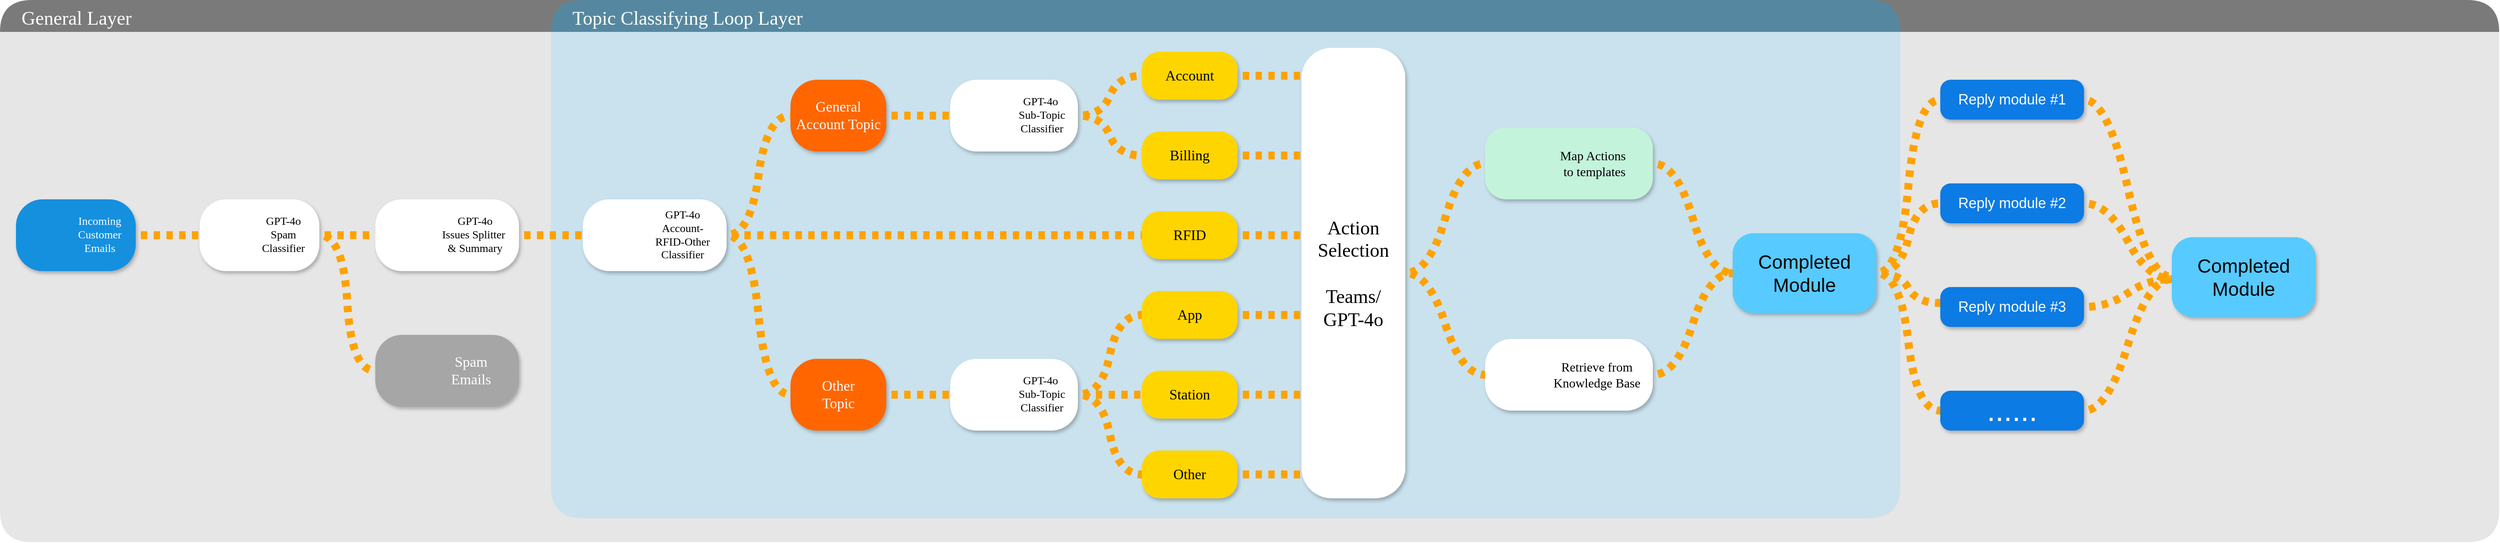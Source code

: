 <mxfile version="24.5.5" type="github">
  <diagram name="Page-1" id="c7558073-3199-34d8-9f00-42111426c3f3">
    <mxGraphModel dx="2335" dy="785" grid="1" gridSize="10" guides="1" tooltips="1" connect="1" arrows="1" fold="1" page="1" pageScale="1" pageWidth="826" pageHeight="1169" background="none" math="0" shadow="0">
      <root>
        <mxCell id="0" />
        <mxCell id="1" parent="0" />
        <mxCell id="Z-1HHLMNf0BsMq-CNGto-155" value="General Layer" style="swimlane;startSize=40;hachureGap=4;fontFamily=Tahoma;fontSize=24;fontColor=#FFFFFF;labelBackgroundColor=none;rounded=1;arcSize=50;align=left;spacingLeft=25;fontStyle=0;fillColor=#7a7a7a;strokeColor=none;swimlaneFillColor=#e6e6e6;gradientColor=none;" vertex="1" parent="1">
          <mxGeometry x="-800" y="20" width="3130" height="680" as="geometry" />
        </mxCell>
        <mxCell id="Z-1HHLMNf0BsMq-CNGto-159" value="Topic Classifying Loop Layer" style="swimlane;startSize=40;hachureGap=4;fontFamily=Tahoma;fontSize=24;fontColor=#FFFFFF;labelBackgroundColor=none;rounded=1;align=left;verticalAlign=middle;spacingLeft=25;arcSize=50;swimlaneFillColor=#89D6FB;fontStyle=0;fillColor=#02A9F7;strokeColor=none;swimlaneLine=0;opacity=30;" vertex="1" parent="Z-1HHLMNf0BsMq-CNGto-155">
          <mxGeometry x="690" width="1690" height="650" as="geometry" />
        </mxCell>
        <mxCell id="Z-1HHLMNf0BsMq-CNGto-245" value="" style="group" vertex="1" connectable="0" parent="Z-1HHLMNf0BsMq-CNGto-159">
          <mxGeometry x="940" y="60" width="130" height="565" as="geometry" />
        </mxCell>
        <mxCell id="Z-1HHLMNf0BsMq-CNGto-246" value="&lt;div&gt;&lt;span style=&quot;font-family: Tahoma; background-color: initial;&quot;&gt;&lt;font style=&quot;font-size: 24px;&quot;&gt;Action&lt;/font&gt;&lt;/span&gt;&lt;/div&gt;&lt;div&gt;&lt;span style=&quot;font-family: Tahoma; background-color: initial;&quot;&gt;&lt;font style=&quot;font-size: 24px;&quot;&gt;Selection&lt;/font&gt;&lt;/span&gt;&lt;/div&gt;&lt;div&gt;&lt;span style=&quot;background-color: initial; font-family: Tahoma;&quot;&gt;&lt;font style=&quot;font-size: 24px;&quot;&gt;&amp;nbsp;&lt;/font&gt;&lt;/span&gt;&lt;/div&gt;&lt;div&gt;&lt;span style=&quot;background-color: initial; font-family: Tahoma;&quot;&gt;&lt;font style=&quot;font-size: 24px;&quot;&gt;Teams/&lt;/font&gt;&lt;/span&gt;&lt;/div&gt;&lt;div&gt;&lt;span style=&quot;background-color: initial; font-family: Tahoma;&quot;&gt;&lt;font style=&quot;font-size: 24px;&quot;&gt;GPT-4o&lt;/font&gt;&lt;/span&gt;&lt;/div&gt;" style="rounded=1;whiteSpace=wrap;html=1;glass=0;shadow=1;spacingLeft=0;arcSize=29;spacingRight=0;fillColor=#ffffff;strokeColor=none;spacing=2;gradientColor=none;" vertex="1" parent="Z-1HHLMNf0BsMq-CNGto-245">
          <mxGeometry width="130" height="565" as="geometry" />
        </mxCell>
        <mxCell id="Z-1HHLMNf0BsMq-CNGto-247" value="" style="shape=image;imageAspect=0;aspect=fixed;verticalLabelPosition=bottom;verticalAlign=top;sketch=1;hachureGap=4;jiggle=2;curveFitting=1;fontFamily=Architects Daughter;fontSource=https%3A%2F%2Ffonts.googleapis.com%2Fcss%3Ffamily%3DArchitects%2BDaughter;fontSize=11;fontColor=default;labelBackgroundColor=default;image=https://upload.wikimedia.org/wikipedia/commons/thumb/c/c9/Microsoft_Office_Teams_%282018%E2%80%93present%29.svg/2203px-Microsoft_Office_Teams_%282018%E2%80%93present%29.svg.png;" vertex="1" parent="Z-1HHLMNf0BsMq-CNGto-245">
          <mxGeometry x="36.62" y="27.16" width="56.77" height="52.84" as="geometry" />
        </mxCell>
        <mxCell id="Z-1HHLMNf0BsMq-CNGto-253" value="" style="shape=image;imageAspect=0;aspect=fixed;verticalLabelPosition=bottom;verticalAlign=top;sketch=1;hachureGap=4;jiggle=2;curveFitting=1;fontFamily=Architects Daughter;fontSource=https%3A%2F%2Ffonts.googleapis.com%2Fcss%3Ffamily%3DArchitects%2BDaughter;image=https://upload.wikimedia.org/wikipedia/commons/1/13/ChatGPT-Logo.png;clipPath=inset(3.25% 23.67% 3.25% 23.67%);" vertex="1" parent="Z-1HHLMNf0BsMq-CNGto-245">
          <mxGeometry x="33.24" y="473" width="63.53" height="63.53" as="geometry" />
        </mxCell>
        <mxCell id="Z-1HHLMNf0BsMq-CNGto-215" value="" style="edgeStyle=entityRelationEdgeStyle;shape=connector;curved=1;rounded=0;hachureGap=4;fillStyle=auto;orthogonalLoop=1;jettySize=auto;html=1;strokeColor=#ffa200;strokeWidth=10;align=center;verticalAlign=middle;fontFamily=Architects Daughter;fontSource=https%3A%2F%2Ffonts.googleapis.com%2Fcss%3Ffamily%3DArchitects%2BDaughter;fontSize=11;fontColor=default;labelBackgroundColor=default;endArrow=none;endFill=0;flowAnimation=1;fillColor=#ffff88;" edge="1" parent="Z-1HHLMNf0BsMq-CNGto-159" source="Z-1HHLMNf0BsMq-CNGto-174">
          <mxGeometry relative="1" as="geometry">
            <mxPoint x="940" y="295" as="targetPoint" />
          </mxGeometry>
        </mxCell>
        <mxCell id="Z-1HHLMNf0BsMq-CNGto-174" value="&lt;font style=&quot;font-size: 18px;&quot; face=&quot;Tahoma&quot;&gt;RFID&lt;/font&gt;" style="rounded=1;whiteSpace=wrap;html=1;glass=0;shadow=1;spacingLeft=6;arcSize=37;spacingRight=6;fillColor=#FFD500;strokeColor=none;spacing=2;" vertex="1" parent="Z-1HHLMNf0BsMq-CNGto-159">
          <mxGeometry x="740" y="265" width="120" height="60" as="geometry" />
        </mxCell>
        <mxCell id="Z-1HHLMNf0BsMq-CNGto-203" style="edgeStyle=entityRelationEdgeStyle;shape=connector;curved=1;rounded=0;hachureGap=4;fillStyle=auto;orthogonalLoop=1;jettySize=auto;html=1;exitX=1;exitY=0.5;exitDx=0;exitDy=0;strokeColor=#ffa200;strokeWidth=10;align=center;verticalAlign=middle;fontFamily=Architects Daughter;fontSource=https%3A%2F%2Ffonts.googleapis.com%2Fcss%3Ffamily%3DArchitects%2BDaughter;fontSize=11;fontColor=default;labelBackgroundColor=default;endArrow=none;endFill=0;flowAnimation=1;fillColor=#ffff88;entryX=0;entryY=0.5;entryDx=0;entryDy=0;" edge="1" parent="Z-1HHLMNf0BsMq-CNGto-159" source="Z-1HHLMNf0BsMq-CNGto-175" target="Z-1HHLMNf0BsMq-CNGto-201">
          <mxGeometry relative="1" as="geometry">
            <mxPoint x="480" y="465" as="targetPoint" />
          </mxGeometry>
        </mxCell>
        <mxCell id="Z-1HHLMNf0BsMq-CNGto-175" value="&lt;font face=&quot;Tahoma&quot; style=&quot;font-size: 18px;&quot;&gt;Other&lt;/font&gt;&lt;div&gt;&lt;font face=&quot;Tahoma&quot; style=&quot;font-size: 18px;&quot;&gt;Topic&lt;/font&gt;&lt;/div&gt;" style="rounded=1;whiteSpace=wrap;html=1;glass=0;shadow=1;spacingLeft=6;arcSize=37;spacingRight=6;fillColor=#FF6600;strokeColor=none;spacing=2;fontColor=#ffffff;" vertex="1" parent="Z-1HHLMNf0BsMq-CNGto-159">
          <mxGeometry x="300" y="450" width="120" height="90" as="geometry" />
        </mxCell>
        <mxCell id="Z-1HHLMNf0BsMq-CNGto-173" style="edgeStyle=entityRelationEdgeStyle;shape=connector;curved=1;rounded=0;hachureGap=4;fillStyle=auto;orthogonalLoop=1;jettySize=auto;html=1;exitX=1;exitY=0.5;exitDx=0;exitDy=0;entryX=0;entryY=0.5;entryDx=0;entryDy=0;strokeColor=#ffa200;strokeWidth=10;align=center;verticalAlign=middle;fontFamily=Architects Daughter;fontSource=https%3A%2F%2Ffonts.googleapis.com%2Fcss%3Ffamily%3DArchitects%2BDaughter;fontSize=11;fontColor=default;labelBackgroundColor=default;endArrow=none;endFill=0;flowAnimation=1;fillColor=#ffff88;" edge="1" parent="Z-1HHLMNf0BsMq-CNGto-159" source="Z-1HHLMNf0BsMq-CNGto-161" target="Z-1HHLMNf0BsMq-CNGto-174">
          <mxGeometry relative="1" as="geometry">
            <mxPoint x="300" y="295" as="targetPoint" />
          </mxGeometry>
        </mxCell>
        <mxCell id="Z-1HHLMNf0BsMq-CNGto-176" style="edgeStyle=entityRelationEdgeStyle;shape=connector;curved=1;rounded=0;hachureGap=4;fillStyle=auto;orthogonalLoop=1;jettySize=auto;html=1;exitX=1;exitY=0.5;exitDx=0;exitDy=0;entryX=0;entryY=0.5;entryDx=0;entryDy=0;strokeColor=#ffa200;strokeWidth=10;align=center;verticalAlign=middle;fontFamily=Architects Daughter;fontSource=https%3A%2F%2Ffonts.googleapis.com%2Fcss%3Ffamily%3DArchitects%2BDaughter;fontSize=11;fontColor=default;labelBackgroundColor=default;endArrow=none;endFill=0;flowAnimation=1;fillColor=#ffff88;" edge="1" parent="Z-1HHLMNf0BsMq-CNGto-159" source="Z-1HHLMNf0BsMq-CNGto-161" target="Z-1HHLMNf0BsMq-CNGto-175">
          <mxGeometry relative="1" as="geometry" />
        </mxCell>
        <mxCell id="Z-1HHLMNf0BsMq-CNGto-180" value="" style="group" vertex="1" connectable="0" parent="Z-1HHLMNf0BsMq-CNGto-159">
          <mxGeometry x="40" y="250" width="180" height="90" as="geometry" />
        </mxCell>
        <mxCell id="Z-1HHLMNf0BsMq-CNGto-161" value="&lt;font face=&quot;Tahoma&quot;&gt;&lt;span style=&quot;font-size: 14px;&quot;&gt;GPT-4o Account-RFID-Other Classifier&lt;/span&gt;&lt;/font&gt;" style="rounded=1;whiteSpace=wrap;html=1;glass=0;shadow=1;spacingLeft=80;arcSize=37;spacingRight=10;fillColor=default;strokeColor=none;" vertex="1" parent="Z-1HHLMNf0BsMq-CNGto-180">
          <mxGeometry width="180" height="90" as="geometry" />
        </mxCell>
        <mxCell id="Z-1HHLMNf0BsMq-CNGto-163" value="" style="shape=image;imageAspect=0;aspect=fixed;verticalLabelPosition=bottom;verticalAlign=top;sketch=1;hachureGap=4;jiggle=2;curveFitting=1;fontFamily=Architects Daughter;fontSource=https%3A%2F%2Ffonts.googleapis.com%2Fcss%3Ffamily%3DArchitects%2BDaughter;image=https://upload.wikimedia.org/wikipedia/commons/1/13/ChatGPT-Logo.png;clipPath=inset(3.25% 23.67% 3.25% 23.67%);" vertex="1" parent="Z-1HHLMNf0BsMq-CNGto-180">
          <mxGeometry x="22" y="21.08" width="47.85" height="47.85" as="geometry" />
        </mxCell>
        <mxCell id="Z-1HHLMNf0BsMq-CNGto-213" value="" style="edgeStyle=entityRelationEdgeStyle;shape=connector;curved=1;rounded=0;hachureGap=4;fillStyle=auto;orthogonalLoop=1;jettySize=auto;html=1;strokeColor=#ffa200;strokeWidth=10;align=center;verticalAlign=middle;fontFamily=Architects Daughter;fontSource=https%3A%2F%2Ffonts.googleapis.com%2Fcss%3Ffamily%3DArchitects%2BDaughter;fontSize=11;fontColor=default;labelBackgroundColor=default;endArrow=none;endFill=0;flowAnimation=1;fillColor=#ffff88;" edge="1" parent="Z-1HHLMNf0BsMq-CNGto-159" source="Z-1HHLMNf0BsMq-CNGto-181">
          <mxGeometry relative="1" as="geometry">
            <mxPoint x="940" y="195" as="targetPoint" />
          </mxGeometry>
        </mxCell>
        <mxCell id="Z-1HHLMNf0BsMq-CNGto-181" value="&lt;font style=&quot;font-size: 18px;&quot; face=&quot;Tahoma&quot;&gt;Billing&lt;/font&gt;" style="rounded=1;whiteSpace=wrap;html=1;glass=0;shadow=1;spacingLeft=6;arcSize=37;spacingRight=6;fillColor=#FFD500;strokeColor=none;spacing=2;" vertex="1" parent="Z-1HHLMNf0BsMq-CNGto-159">
          <mxGeometry x="740" y="165" width="120" height="60" as="geometry" />
        </mxCell>
        <mxCell id="Z-1HHLMNf0BsMq-CNGto-211" value="" style="edgeStyle=entityRelationEdgeStyle;shape=connector;curved=1;rounded=0;hachureGap=4;fillStyle=auto;orthogonalLoop=1;jettySize=auto;html=1;strokeColor=#ffa200;strokeWidth=10;align=center;verticalAlign=middle;fontFamily=Architects Daughter;fontSource=https%3A%2F%2Ffonts.googleapis.com%2Fcss%3Ffamily%3DArchitects%2BDaughter;fontSize=11;fontColor=default;labelBackgroundColor=default;endArrow=none;endFill=0;flowAnimation=1;fillColor=#ffff88;" edge="1" parent="Z-1HHLMNf0BsMq-CNGto-159" source="Z-1HHLMNf0BsMq-CNGto-183">
          <mxGeometry relative="1" as="geometry">
            <mxPoint x="940" y="95" as="targetPoint" />
          </mxGeometry>
        </mxCell>
        <mxCell id="Z-1HHLMNf0BsMq-CNGto-183" value="&lt;font style=&quot;font-size: 18px;&quot; face=&quot;Tahoma&quot;&gt;Account&lt;/font&gt;" style="rounded=1;whiteSpace=wrap;html=1;glass=0;shadow=1;spacingLeft=6;arcSize=37;spacingRight=6;fillColor=#FFD500;strokeColor=none;spacing=2;" vertex="1" parent="Z-1HHLMNf0BsMq-CNGto-159">
          <mxGeometry x="740" y="65" width="120" height="60" as="geometry" />
        </mxCell>
        <mxCell id="Z-1HHLMNf0BsMq-CNGto-194" value="" style="edgeStyle=entityRelationEdgeStyle;shape=connector;curved=1;rounded=0;hachureGap=4;fillStyle=auto;orthogonalLoop=1;jettySize=auto;html=1;strokeColor=#ffa200;strokeWidth=10;align=center;verticalAlign=middle;fontFamily=Architects Daughter;fontSource=https%3A%2F%2Ffonts.googleapis.com%2Fcss%3Ffamily%3DArchitects%2BDaughter;fontSize=11;fontColor=default;labelBackgroundColor=default;endArrow=none;endFill=0;flowAnimation=1;fillColor=#ffff88;" edge="1" parent="Z-1HHLMNf0BsMq-CNGto-159" source="Z-1HHLMNf0BsMq-CNGto-170" target="Z-1HHLMNf0BsMq-CNGto-186">
          <mxGeometry relative="1" as="geometry" />
        </mxCell>
        <mxCell id="Z-1HHLMNf0BsMq-CNGto-170" value="&lt;font face=&quot;Tahoma&quot; style=&quot;font-size: 18px;&quot;&gt;General Account Topic&lt;/font&gt;" style="rounded=1;whiteSpace=wrap;html=1;glass=0;shadow=1;spacingLeft=6;arcSize=37;spacingRight=6;fillColor=#FF6600;strokeColor=none;spacing=2;fontColor=#ffffff;" vertex="1" parent="Z-1HHLMNf0BsMq-CNGto-159">
          <mxGeometry x="300" y="100" width="120" height="90" as="geometry" />
        </mxCell>
        <mxCell id="Z-1HHLMNf0BsMq-CNGto-171" value="" style="edgeStyle=entityRelationEdgeStyle;shape=connector;curved=1;rounded=0;hachureGap=4;fillStyle=auto;orthogonalLoop=1;jettySize=auto;html=1;strokeColor=#ffa200;strokeWidth=10;align=center;verticalAlign=middle;fontFamily=Architects Daughter;fontSource=https%3A%2F%2Ffonts.googleapis.com%2Fcss%3Ffamily%3DArchitects%2BDaughter;fontSize=11;fontColor=default;labelBackgroundColor=default;endArrow=none;endFill=0;flowAnimation=1;fillColor=#ffff88;" edge="1" parent="Z-1HHLMNf0BsMq-CNGto-159" source="Z-1HHLMNf0BsMq-CNGto-161" target="Z-1HHLMNf0BsMq-CNGto-170">
          <mxGeometry relative="1" as="geometry" />
        </mxCell>
        <mxCell id="Z-1HHLMNf0BsMq-CNGto-191" value="" style="group" vertex="1" connectable="0" parent="Z-1HHLMNf0BsMq-CNGto-159">
          <mxGeometry x="500" y="100" width="160" height="90" as="geometry" />
        </mxCell>
        <mxCell id="Z-1HHLMNf0BsMq-CNGto-186" value="&lt;font face=&quot;Tahoma&quot;&gt;&lt;span style=&quot;font-size: 14px;&quot;&gt;GPT-4o&amp;nbsp;&lt;/span&gt;&lt;/font&gt;&lt;div&gt;&lt;font face=&quot;Tahoma&quot;&gt;&lt;span style=&quot;font-size: 14px;&quot;&gt;Sub-Topic&lt;/span&gt;&lt;/font&gt;&lt;/div&gt;&lt;div&gt;&lt;font face=&quot;Tahoma&quot;&gt;&lt;span style=&quot;font-size: 14px;&quot;&gt;Classifier&lt;/span&gt;&lt;/font&gt;&lt;/div&gt;" style="rounded=1;whiteSpace=wrap;html=1;glass=0;shadow=1;spacingLeft=80;arcSize=37;spacingRight=10;fillColor=default;strokeColor=none;" vertex="1" parent="Z-1HHLMNf0BsMq-CNGto-191">
          <mxGeometry width="160" height="90" as="geometry" />
        </mxCell>
        <mxCell id="Z-1HHLMNf0BsMq-CNGto-190" value="" style="shape=image;imageAspect=0;aspect=fixed;verticalLabelPosition=bottom;verticalAlign=top;sketch=1;hachureGap=4;jiggle=2;curveFitting=1;fontFamily=Architects Daughter;fontSource=https%3A%2F%2Ffonts.googleapis.com%2Fcss%3Ffamily%3DArchitects%2BDaughter;image=https://upload.wikimedia.org/wikipedia/commons/1/13/ChatGPT-Logo.png;clipPath=inset(3.25% 23.67% 3.25% 23.67%);" vertex="1" parent="Z-1HHLMNf0BsMq-CNGto-191">
          <mxGeometry x="20" y="21.08" width="47.85" height="47.85" as="geometry" />
        </mxCell>
        <mxCell id="Z-1HHLMNf0BsMq-CNGto-198" style="edgeStyle=entityRelationEdgeStyle;shape=connector;curved=1;rounded=0;hachureGap=4;fillStyle=auto;orthogonalLoop=1;jettySize=auto;html=1;exitX=1;exitY=0.5;exitDx=0;exitDy=0;entryX=0;entryY=0.5;entryDx=0;entryDy=0;strokeColor=#ffa200;strokeWidth=10;align=center;verticalAlign=middle;fontFamily=Architects Daughter;fontSource=https%3A%2F%2Ffonts.googleapis.com%2Fcss%3Ffamily%3DArchitects%2BDaughter;fontSize=11;fontColor=default;labelBackgroundColor=default;endArrow=none;endFill=0;flowAnimation=1;fillColor=#ffff88;" edge="1" parent="Z-1HHLMNf0BsMq-CNGto-159" source="Z-1HHLMNf0BsMq-CNGto-186" target="Z-1HHLMNf0BsMq-CNGto-183">
          <mxGeometry relative="1" as="geometry" />
        </mxCell>
        <mxCell id="Z-1HHLMNf0BsMq-CNGto-199" style="edgeStyle=entityRelationEdgeStyle;shape=connector;curved=1;rounded=0;hachureGap=4;fillStyle=auto;orthogonalLoop=1;jettySize=auto;html=1;exitX=1;exitY=0.5;exitDx=0;exitDy=0;entryX=0;entryY=0.5;entryDx=0;entryDy=0;strokeColor=#ffa200;strokeWidth=10;align=center;verticalAlign=middle;fontFamily=Architects Daughter;fontSource=https%3A%2F%2Ffonts.googleapis.com%2Fcss%3Ffamily%3DArchitects%2BDaughter;fontSize=11;fontColor=default;labelBackgroundColor=default;endArrow=none;endFill=0;flowAnimation=1;fillColor=#ffff88;" edge="1" parent="Z-1HHLMNf0BsMq-CNGto-159" source="Z-1HHLMNf0BsMq-CNGto-186" target="Z-1HHLMNf0BsMq-CNGto-181">
          <mxGeometry relative="1" as="geometry" />
        </mxCell>
        <mxCell id="Z-1HHLMNf0BsMq-CNGto-200" value="" style="group" vertex="1" connectable="0" parent="Z-1HHLMNf0BsMq-CNGto-159">
          <mxGeometry x="500" y="450" width="160" height="90" as="geometry" />
        </mxCell>
        <mxCell id="Z-1HHLMNf0BsMq-CNGto-201" value="&lt;font face=&quot;Tahoma&quot;&gt;&lt;span style=&quot;font-size: 14px;&quot;&gt;GPT-4o&amp;nbsp;&lt;/span&gt;&lt;/font&gt;&lt;div&gt;&lt;font face=&quot;Tahoma&quot;&gt;&lt;span style=&quot;font-size: 14px;&quot;&gt;Sub-Topic&lt;/span&gt;&lt;/font&gt;&lt;/div&gt;&lt;div&gt;&lt;font face=&quot;Tahoma&quot;&gt;&lt;span style=&quot;font-size: 14px;&quot;&gt;Classifier&lt;/span&gt;&lt;/font&gt;&lt;/div&gt;" style="rounded=1;whiteSpace=wrap;html=1;glass=0;shadow=1;spacingLeft=80;arcSize=37;spacingRight=10;fillColor=default;strokeColor=none;" vertex="1" parent="Z-1HHLMNf0BsMq-CNGto-200">
          <mxGeometry width="160" height="90" as="geometry" />
        </mxCell>
        <mxCell id="Z-1HHLMNf0BsMq-CNGto-202" value="" style="shape=image;imageAspect=0;aspect=fixed;verticalLabelPosition=bottom;verticalAlign=top;sketch=1;hachureGap=4;jiggle=2;curveFitting=1;fontFamily=Architects Daughter;fontSource=https%3A%2F%2Ffonts.googleapis.com%2Fcss%3Ffamily%3DArchitects%2BDaughter;image=https://upload.wikimedia.org/wikipedia/commons/1/13/ChatGPT-Logo.png;clipPath=inset(3.25% 23.67% 3.25% 23.67%);" vertex="1" parent="Z-1HHLMNf0BsMq-CNGto-200">
          <mxGeometry x="20" y="21.08" width="47.85" height="47.85" as="geometry" />
        </mxCell>
        <mxCell id="Z-1HHLMNf0BsMq-CNGto-219" value="" style="edgeStyle=entityRelationEdgeStyle;shape=connector;curved=1;rounded=0;hachureGap=4;fillStyle=auto;orthogonalLoop=1;jettySize=auto;html=1;strokeColor=#ffa200;strokeWidth=10;align=center;verticalAlign=middle;fontFamily=Architects Daughter;fontSource=https%3A%2F%2Ffonts.googleapis.com%2Fcss%3Ffamily%3DArchitects%2BDaughter;fontSize=11;fontColor=default;labelBackgroundColor=default;endArrow=none;endFill=0;flowAnimation=1;fillColor=#ffff88;" edge="1" parent="Z-1HHLMNf0BsMq-CNGto-159" source="Z-1HHLMNf0BsMq-CNGto-204">
          <mxGeometry relative="1" as="geometry">
            <mxPoint x="940" y="495" as="targetPoint" />
          </mxGeometry>
        </mxCell>
        <mxCell id="Z-1HHLMNf0BsMq-CNGto-204" value="&lt;font style=&quot;font-size: 18px;&quot; face=&quot;Tahoma&quot;&gt;Station&lt;/font&gt;" style="rounded=1;whiteSpace=wrap;html=1;glass=0;shadow=1;spacingLeft=6;arcSize=37;spacingRight=6;fillColor=#FFD500;strokeColor=none;spacing=2;" vertex="1" parent="Z-1HHLMNf0BsMq-CNGto-159">
          <mxGeometry x="740" y="465" width="120" height="60" as="geometry" />
        </mxCell>
        <mxCell id="Z-1HHLMNf0BsMq-CNGto-217" value="" style="edgeStyle=entityRelationEdgeStyle;shape=connector;curved=1;rounded=0;hachureGap=4;fillStyle=auto;orthogonalLoop=1;jettySize=auto;html=1;strokeColor=#ffa200;strokeWidth=10;align=center;verticalAlign=middle;fontFamily=Architects Daughter;fontSource=https%3A%2F%2Ffonts.googleapis.com%2Fcss%3Ffamily%3DArchitects%2BDaughter;fontSize=11;fontColor=default;labelBackgroundColor=default;endArrow=none;endFill=0;flowAnimation=1;fillColor=#ffff88;" edge="1" parent="Z-1HHLMNf0BsMq-CNGto-159" source="Z-1HHLMNf0BsMq-CNGto-205">
          <mxGeometry relative="1" as="geometry">
            <mxPoint x="940" y="395" as="targetPoint" />
          </mxGeometry>
        </mxCell>
        <mxCell id="Z-1HHLMNf0BsMq-CNGto-205" value="&lt;font style=&quot;font-size: 18px;&quot; face=&quot;Tahoma&quot;&gt;App&lt;/font&gt;" style="rounded=1;whiteSpace=wrap;html=1;glass=0;shadow=1;spacingLeft=6;arcSize=37;spacingRight=6;fillColor=#FFD500;strokeColor=none;spacing=2;" vertex="1" parent="Z-1HHLMNf0BsMq-CNGto-159">
          <mxGeometry x="740" y="365" width="120" height="60" as="geometry" />
        </mxCell>
        <mxCell id="Z-1HHLMNf0BsMq-CNGto-206" style="edgeStyle=entityRelationEdgeStyle;shape=connector;curved=1;rounded=0;hachureGap=4;fillStyle=auto;orthogonalLoop=1;jettySize=auto;html=1;exitX=1;exitY=0.5;exitDx=0;exitDy=0;entryX=0;entryY=0.5;entryDx=0;entryDy=0;strokeColor=#ffa200;strokeWidth=10;align=center;verticalAlign=middle;fontFamily=Architects Daughter;fontSource=https%3A%2F%2Ffonts.googleapis.com%2Fcss%3Ffamily%3DArchitects%2BDaughter;fontSize=11;fontColor=default;labelBackgroundColor=default;endArrow=none;endFill=0;flowAnimation=1;fillColor=#ffff88;" edge="1" parent="Z-1HHLMNf0BsMq-CNGto-159" source="Z-1HHLMNf0BsMq-CNGto-201" target="Z-1HHLMNf0BsMq-CNGto-205">
          <mxGeometry relative="1" as="geometry" />
        </mxCell>
        <mxCell id="Z-1HHLMNf0BsMq-CNGto-207" style="edgeStyle=entityRelationEdgeStyle;shape=connector;curved=1;rounded=0;hachureGap=4;fillStyle=auto;orthogonalLoop=1;jettySize=auto;html=1;exitX=1;exitY=0.5;exitDx=0;exitDy=0;entryX=0;entryY=0.5;entryDx=0;entryDy=0;strokeColor=#ffa200;strokeWidth=10;align=center;verticalAlign=middle;fontFamily=Architects Daughter;fontSource=https%3A%2F%2Ffonts.googleapis.com%2Fcss%3Ffamily%3DArchitects%2BDaughter;fontSize=11;fontColor=default;labelBackgroundColor=default;endArrow=none;endFill=0;flowAnimation=1;fillColor=#ffff88;" edge="1" parent="Z-1HHLMNf0BsMq-CNGto-159" source="Z-1HHLMNf0BsMq-CNGto-201" target="Z-1HHLMNf0BsMq-CNGto-204">
          <mxGeometry relative="1" as="geometry" />
        </mxCell>
        <mxCell id="Z-1HHLMNf0BsMq-CNGto-221" value="" style="edgeStyle=entityRelationEdgeStyle;shape=connector;curved=1;rounded=0;hachureGap=4;fillStyle=auto;orthogonalLoop=1;jettySize=auto;html=1;strokeColor=#ffa200;strokeWidth=10;align=center;verticalAlign=middle;fontFamily=Architects Daughter;fontSource=https%3A%2F%2Ffonts.googleapis.com%2Fcss%3Ffamily%3DArchitects%2BDaughter;fontSize=11;fontColor=default;labelBackgroundColor=default;endArrow=none;endFill=0;flowAnimation=1;fillColor=#ffff88;" edge="1" parent="Z-1HHLMNf0BsMq-CNGto-159" source="Z-1HHLMNf0BsMq-CNGto-208">
          <mxGeometry relative="1" as="geometry">
            <mxPoint x="940" y="595" as="targetPoint" />
          </mxGeometry>
        </mxCell>
        <mxCell id="Z-1HHLMNf0BsMq-CNGto-208" value="&lt;font style=&quot;font-size: 18px;&quot; face=&quot;Tahoma&quot;&gt;Other&lt;/font&gt;" style="rounded=1;whiteSpace=wrap;html=1;glass=0;shadow=1;spacingLeft=6;arcSize=37;spacingRight=6;fillColor=#FFD500;strokeColor=none;spacing=2;" vertex="1" parent="Z-1HHLMNf0BsMq-CNGto-159">
          <mxGeometry x="740" y="565" width="120" height="60" as="geometry" />
        </mxCell>
        <mxCell id="Z-1HHLMNf0BsMq-CNGto-209" style="edgeStyle=entityRelationEdgeStyle;shape=connector;curved=1;rounded=0;hachureGap=4;fillStyle=auto;orthogonalLoop=1;jettySize=auto;html=1;exitX=1;exitY=0.5;exitDx=0;exitDy=0;entryX=0;entryY=0.5;entryDx=0;entryDy=0;strokeColor=#ffa200;strokeWidth=10;align=center;verticalAlign=middle;fontFamily=Architects Daughter;fontSource=https%3A%2F%2Ffonts.googleapis.com%2Fcss%3Ffamily%3DArchitects%2BDaughter;fontSize=11;fontColor=default;labelBackgroundColor=default;endArrow=none;endFill=0;flowAnimation=1;fillColor=#ffff88;" edge="1" parent="Z-1HHLMNf0BsMq-CNGto-159" source="Z-1HHLMNf0BsMq-CNGto-201" target="Z-1HHLMNf0BsMq-CNGto-208">
          <mxGeometry relative="1" as="geometry" />
        </mxCell>
        <mxCell id="Z-1HHLMNf0BsMq-CNGto-258" value="" style="group;spacingLeft=70;spacingRight=10;" vertex="1" connectable="0" parent="Z-1HHLMNf0BsMq-CNGto-159">
          <mxGeometry x="1170" y="425" width="210" height="90" as="geometry" />
        </mxCell>
        <mxCell id="Z-1HHLMNf0BsMq-CNGto-259" value="&lt;font style=&quot;font-size: 16px;&quot; face=&quot;Tahoma&quot;&gt;Retrieve from Knowledge Base&lt;/font&gt;" style="rounded=1;whiteSpace=wrap;html=1;glass=0;shadow=1;spacingLeft=80;arcSize=37;spacingRight=10;fillColor=default;strokeColor=none;" vertex="1" parent="Z-1HHLMNf0BsMq-CNGto-258">
          <mxGeometry width="210" height="90" as="geometry" />
        </mxCell>
        <mxCell id="Z-1HHLMNf0BsMq-CNGto-260" value="" style="shape=image;imageAspect=0;aspect=fixed;verticalLabelPosition=bottom;verticalAlign=top;sketch=1;hachureGap=4;jiggle=2;curveFitting=1;fontFamily=Architects Daughter;fontSource=https%3A%2F%2Ffonts.googleapis.com%2Fcss%3Ffamily%3DArchitects%2BDaughter;image=https://upload.wikimedia.org/wikipedia/commons/1/13/ChatGPT-Logo.png;clipPath=inset(3.25% 23.67% 3.25% 23.67%);" vertex="1" parent="Z-1HHLMNf0BsMq-CNGto-258">
          <mxGeometry x="20" y="21.08" width="47.85" height="47.85" as="geometry" />
        </mxCell>
        <mxCell id="Z-1HHLMNf0BsMq-CNGto-263" value="" style="group" vertex="1" connectable="0" parent="Z-1HHLMNf0BsMq-CNGto-159">
          <mxGeometry x="1170" y="160" width="210" height="90" as="geometry" />
        </mxCell>
        <mxCell id="Z-1HHLMNf0BsMq-CNGto-255" value="&lt;font style=&quot;font-size: 16px;&quot; face=&quot;Tahoma&quot;&gt;Map Actions&lt;/font&gt;&lt;div style=&quot;font-size: 16px;&quot;&gt;&lt;font style=&quot;font-size: 16px;&quot; face=&quot;Tahoma&quot;&gt;&amp;nbsp; to templates&amp;nbsp;&lt;/font&gt;&lt;/div&gt;" style="rounded=1;whiteSpace=wrap;html=1;glass=0;shadow=1;spacingLeft=70;arcSize=29;spacingRight=10;fillColor=#c3f4db;strokeColor=none;spacing=2;gradientColor=none;" vertex="1" parent="Z-1HHLMNf0BsMq-CNGto-263">
          <mxGeometry width="210" height="90" as="geometry" />
        </mxCell>
        <mxCell id="Z-1HHLMNf0BsMq-CNGto-257" value="" style="shape=image;imageAspect=0;aspect=fixed;verticalLabelPosition=bottom;verticalAlign=top;sketch=1;hachureGap=4;jiggle=2;curveFitting=1;fontFamily=Architects Daughter;fontSource=https%3A%2F%2Ffonts.googleapis.com%2Fcss%3Ffamily%3DArchitects%2BDaughter;fontSize=11;fontColor=default;labelBackgroundColor=default;image=https://cdn-icons-png.flaticon.com/512/4400/4400433.png;" vertex="1" parent="Z-1HHLMNf0BsMq-CNGto-263">
          <mxGeometry x="20" y="22.5" width="45" height="45" as="geometry" />
        </mxCell>
        <mxCell id="Z-1HHLMNf0BsMq-CNGto-264" value="" style="group;fillColor=none;" vertex="1" connectable="0" parent="Z-1HHLMNf0BsMq-CNGto-159">
          <mxGeometry x="1480" y="250" width="180" height="170" as="geometry" />
        </mxCell>
        <mxCell id="Z-1HHLMNf0BsMq-CNGto-286" style="edgeStyle=entityRelationEdgeStyle;shape=connector;curved=1;rounded=0;hachureGap=4;fillStyle=auto;orthogonalLoop=1;jettySize=auto;html=1;exitX=1;exitY=0.5;exitDx=0;exitDy=0;strokeColor=#ffa200;strokeWidth=10;align=center;verticalAlign=middle;fontFamily=Architects Daughter;fontSource=https%3A%2F%2Ffonts.googleapis.com%2Fcss%3Ffamily%3DArchitects%2BDaughter;fontSize=11;fontColor=default;labelBackgroundColor=default;endArrow=none;endFill=0;flowAnimation=1;fillColor=#ffff88;" edge="1" parent="Z-1HHLMNf0BsMq-CNGto-264" source="Z-1HHLMNf0BsMq-CNGto-265">
          <mxGeometry relative="1" as="geometry">
            <mxPoint x="260" y="130" as="targetPoint" />
          </mxGeometry>
        </mxCell>
        <mxCell id="Z-1HHLMNf0BsMq-CNGto-265" value="&lt;font style=&quot;font-size: 24px;&quot;&gt;Completed Module&lt;/font&gt;" style="rounded=1;whiteSpace=wrap;html=1;glass=0;shadow=1;spacingLeft=0;arcSize=26;spacingRight=0;fillColor=#57caff;strokeColor=none;spacing=2;" vertex="1" parent="Z-1HHLMNf0BsMq-CNGto-264">
          <mxGeometry y="42.5" width="180" height="100" as="geometry" />
        </mxCell>
        <mxCell id="Z-1HHLMNf0BsMq-CNGto-273" style="edgeStyle=entityRelationEdgeStyle;shape=connector;curved=1;rounded=0;hachureGap=4;fillStyle=auto;orthogonalLoop=1;jettySize=auto;html=1;exitX=1;exitY=0.5;exitDx=0;exitDy=0;entryX=0;entryY=0.5;entryDx=0;entryDy=0;strokeColor=#ffa200;strokeWidth=10;align=center;verticalAlign=middle;fontFamily=Architects Daughter;fontSource=https%3A%2F%2Ffonts.googleapis.com%2Fcss%3Ffamily%3DArchitects%2BDaughter;fontSize=11;fontColor=default;labelBackgroundColor=default;endArrow=none;endFill=0;flowAnimation=1;fillColor=#ffff88;" edge="1" parent="Z-1HHLMNf0BsMq-CNGto-159" source="Z-1HHLMNf0BsMq-CNGto-246" target="Z-1HHLMNf0BsMq-CNGto-255">
          <mxGeometry relative="1" as="geometry" />
        </mxCell>
        <mxCell id="Z-1HHLMNf0BsMq-CNGto-274" style="edgeStyle=entityRelationEdgeStyle;shape=connector;curved=1;rounded=0;hachureGap=4;fillStyle=auto;orthogonalLoop=1;jettySize=auto;html=1;exitX=1;exitY=0.5;exitDx=0;exitDy=0;entryX=0;entryY=0.5;entryDx=0;entryDy=0;strokeColor=#ffa200;strokeWidth=10;align=center;verticalAlign=middle;fontFamily=Architects Daughter;fontSource=https%3A%2F%2Ffonts.googleapis.com%2Fcss%3Ffamily%3DArchitects%2BDaughter;fontSize=11;fontColor=default;labelBackgroundColor=default;endArrow=none;endFill=0;flowAnimation=1;fillColor=#ffff88;" edge="1" parent="Z-1HHLMNf0BsMq-CNGto-159" source="Z-1HHLMNf0BsMq-CNGto-246" target="Z-1HHLMNf0BsMq-CNGto-259">
          <mxGeometry relative="1" as="geometry" />
        </mxCell>
        <mxCell id="Z-1HHLMNf0BsMq-CNGto-275" style="edgeStyle=entityRelationEdgeStyle;shape=connector;curved=1;rounded=0;hachureGap=4;fillStyle=auto;orthogonalLoop=1;jettySize=auto;html=1;exitX=1;exitY=0.5;exitDx=0;exitDy=0;entryX=0;entryY=0.5;entryDx=0;entryDy=0;strokeColor=#ffa200;strokeWidth=10;align=center;verticalAlign=middle;fontFamily=Architects Daughter;fontSource=https%3A%2F%2Ffonts.googleapis.com%2Fcss%3Ffamily%3DArchitects%2BDaughter;fontSize=11;fontColor=default;labelBackgroundColor=default;endArrow=none;endFill=0;flowAnimation=1;fillColor=#ffff88;" edge="1" parent="Z-1HHLMNf0BsMq-CNGto-159" source="Z-1HHLMNf0BsMq-CNGto-255" target="Z-1HHLMNf0BsMq-CNGto-265">
          <mxGeometry relative="1" as="geometry" />
        </mxCell>
        <mxCell id="Z-1HHLMNf0BsMq-CNGto-276" style="edgeStyle=entityRelationEdgeStyle;shape=connector;curved=1;rounded=0;hachureGap=4;fillStyle=auto;orthogonalLoop=1;jettySize=auto;html=1;exitX=1;exitY=0.5;exitDx=0;exitDy=0;entryX=0;entryY=0.5;entryDx=0;entryDy=0;strokeColor=#ffa200;strokeWidth=10;align=center;verticalAlign=middle;fontFamily=Architects Daughter;fontSource=https%3A%2F%2Ffonts.googleapis.com%2Fcss%3Ffamily%3DArchitects%2BDaughter;fontSize=11;fontColor=default;labelBackgroundColor=default;endArrow=none;endFill=0;flowAnimation=1;fillColor=#ffff88;" edge="1" parent="Z-1HHLMNf0BsMq-CNGto-159" source="Z-1HHLMNf0BsMq-CNGto-259" target="Z-1HHLMNf0BsMq-CNGto-265">
          <mxGeometry relative="1" as="geometry" />
        </mxCell>
        <mxCell id="Z-1HHLMNf0BsMq-CNGto-123" value="" style="group" vertex="1" connectable="0" parent="Z-1HHLMNf0BsMq-CNGto-155">
          <mxGeometry x="20" y="250" width="160" height="90" as="geometry" />
        </mxCell>
        <mxCell id="Z-1HHLMNf0BsMq-CNGto-101" value="&lt;font style=&quot;font-size: 14px;&quot; face=&quot;Tahoma&quot;&gt;Incoming Customer Emails&lt;/font&gt;" style="rounded=1;whiteSpace=wrap;html=1;glass=0;fillColor=#1490df;strokeColor=none;fontColor=#ffffff;shadow=1;spacingLeft=80;arcSize=37;spacingRight=20;" vertex="1" parent="Z-1HHLMNf0BsMq-CNGto-123">
          <mxGeometry width="150" height="90" as="geometry" />
        </mxCell>
        <mxCell id="Z-1HHLMNf0BsMq-CNGto-102" value="" style="shape=image;imageAspect=0;aspect=fixed;verticalLabelPosition=bottom;verticalAlign=top;image=https://upload.wikimedia.org/wikipedia/commons/d/df/Microsoft_Office_Outlook_%282018%E2%80%93present%29.svg;fontColor=default;textShadow=0;labelBorderColor=none;" vertex="1" parent="Z-1HHLMNf0BsMq-CNGto-123">
          <mxGeometry x="14.44" y="22.28" width="48.79" height="45.45" as="geometry" />
        </mxCell>
        <mxCell id="Z-1HHLMNf0BsMq-CNGto-145" value="" style="group" vertex="1" connectable="0" parent="Z-1HHLMNf0BsMq-CNGto-155">
          <mxGeometry x="470" y="420" width="180" height="90" as="geometry" />
        </mxCell>
        <mxCell id="Z-1HHLMNf0BsMq-CNGto-125" value="&lt;font style=&quot;font-size: 18px;&quot; color=&quot;#ffffff&quot; face=&quot;Tahoma&quot;&gt;Spam Emails&lt;/font&gt;" style="rounded=1;whiteSpace=wrap;html=1;glass=0;shadow=1;spacingLeft=80;arcSize=37;spacingRight=20;fillColor=#A6A6A6;strokeColor=none;" vertex="1" parent="Z-1HHLMNf0BsMq-CNGto-145">
          <mxGeometry width="180" height="90" as="geometry" />
        </mxCell>
        <mxCell id="Z-1HHLMNf0BsMq-CNGto-128" value="" style="shape=image;imageAspect=0;aspect=fixed;verticalLabelPosition=bottom;verticalAlign=top;sketch=1;hachureGap=4;jiggle=2;curveFitting=1;fontFamily=Architects Daughter;fontSource=https%3A%2F%2Ffonts.googleapis.com%2Fcss%3Ffamily%3DArchitects%2BDaughter;image=https://cdn-icons-png.flaticon.com/512/14/14339.png;" vertex="1" parent="Z-1HHLMNf0BsMq-CNGto-145">
          <mxGeometry x="24.0" y="19" width="52" height="52" as="geometry" />
        </mxCell>
        <mxCell id="Z-1HHLMNf0BsMq-CNGto-153" style="edgeStyle=entityRelationEdgeStyle;shape=connector;curved=1;rounded=0;hachureGap=4;fillStyle=auto;orthogonalLoop=1;jettySize=auto;html=1;exitX=1;exitY=0.5;exitDx=0;exitDy=0;entryX=0;entryY=0.5;entryDx=0;entryDy=0;strokeColor=#ffa200;strokeWidth=10;align=center;verticalAlign=middle;fontFamily=Architects Daughter;fontSource=https%3A%2F%2Ffonts.googleapis.com%2Fcss%3Ffamily%3DArchitects%2BDaughter;fontSize=11;fontColor=default;labelBackgroundColor=default;endArrow=none;endFill=0;flowAnimation=1;fillColor=#ffff88;" edge="1" parent="Z-1HHLMNf0BsMq-CNGto-155" source="Z-1HHLMNf0BsMq-CNGto-120" target="Z-1HHLMNf0BsMq-CNGto-125">
          <mxGeometry relative="1" as="geometry" />
        </mxCell>
        <mxCell id="Z-1HHLMNf0BsMq-CNGto-156" style="edgeStyle=entityRelationEdgeStyle;shape=connector;curved=1;rounded=0;hachureGap=4;fillStyle=auto;orthogonalLoop=1;jettySize=auto;html=1;exitX=1;exitY=0.5;exitDx=0;exitDy=0;strokeColor=#ffa200;strokeWidth=10;align=center;verticalAlign=middle;fontFamily=Architects Daughter;fontSource=https%3A%2F%2Ffonts.googleapis.com%2Fcss%3Ffamily%3DArchitects%2BDaughter;fontSize=11;fontColor=default;labelBackgroundColor=default;endArrow=none;endFill=0;flowAnimation=1;fillColor=#ffff88;" edge="1" parent="Z-1HHLMNf0BsMq-CNGto-155" source="Z-1HHLMNf0BsMq-CNGto-120" target="Z-1HHLMNf0BsMq-CNGto-142">
          <mxGeometry relative="1" as="geometry" />
        </mxCell>
        <mxCell id="Z-1HHLMNf0BsMq-CNGto-177" style="edgeStyle=entityRelationEdgeStyle;shape=connector;curved=1;rounded=0;hachureGap=4;fillStyle=auto;orthogonalLoop=1;jettySize=auto;html=1;exitX=1;exitY=0.5;exitDx=0;exitDy=0;entryX=0;entryY=0.5;entryDx=0;entryDy=0;strokeColor=#ffa200;strokeWidth=10;align=center;verticalAlign=middle;fontFamily=Architects Daughter;fontSource=https%3A%2F%2Ffonts.googleapis.com%2Fcss%3Ffamily%3DArchitects%2BDaughter;fontSize=11;fontColor=default;labelBackgroundColor=default;endArrow=none;endFill=0;flowAnimation=1;fillColor=#ffff88;" edge="1" parent="Z-1HHLMNf0BsMq-CNGto-155" source="Z-1HHLMNf0BsMq-CNGto-142" target="Z-1HHLMNf0BsMq-CNGto-161">
          <mxGeometry relative="1" as="geometry" />
        </mxCell>
        <mxCell id="Z-1HHLMNf0BsMq-CNGto-157" style="edgeStyle=entityRelationEdgeStyle;shape=connector;curved=1;rounded=0;hachureGap=4;fillStyle=auto;orthogonalLoop=1;jettySize=auto;html=1;exitX=1;exitY=0.5;exitDx=0;exitDy=0;entryX=0;entryY=0.5;entryDx=0;entryDy=0;strokeColor=#ffa200;strokeWidth=10;align=center;verticalAlign=middle;fontFamily=Architects Daughter;fontSource=https%3A%2F%2Ffonts.googleapis.com%2Fcss%3Ffamily%3DArchitects%2BDaughter;fontSize=11;fontColor=default;labelBackgroundColor=default;endArrow=none;endFill=0;flowAnimation=1;fillColor=#ffff88;" edge="1" parent="Z-1HHLMNf0BsMq-CNGto-155" source="Z-1HHLMNf0BsMq-CNGto-101" target="Z-1HHLMNf0BsMq-CNGto-120">
          <mxGeometry relative="1" as="geometry" />
        </mxCell>
        <mxCell id="Z-1HHLMNf0BsMq-CNGto-178" value="" style="group" vertex="1" connectable="0" parent="Z-1HHLMNf0BsMq-CNGto-155">
          <mxGeometry x="250" y="250" width="150" height="90" as="geometry" />
        </mxCell>
        <mxCell id="Z-1HHLMNf0BsMq-CNGto-120" value="&lt;font face=&quot;Tahoma&quot; style=&quot;font-size: 14px;&quot;&gt;GPT-4o&lt;/font&gt;&lt;div&gt;&lt;font face=&quot;Tahoma&quot; style=&quot;font-size: 14px;&quot;&gt;Spam&lt;/font&gt;&lt;/div&gt;&lt;div&gt;&lt;span style=&quot;font-size: 14px; background-color: initial;&quot;&gt;&lt;font face=&quot;Tahoma&quot;&gt;Classifier&lt;/font&gt;&lt;/span&gt;&lt;/div&gt;" style="rounded=1;whiteSpace=wrap;html=1;glass=0;shadow=1;spacingLeft=80;arcSize=37;spacingRight=20;fillColor=default;strokeColor=none;" vertex="1" parent="Z-1HHLMNf0BsMq-CNGto-178">
          <mxGeometry width="150" height="90" as="geometry" />
        </mxCell>
        <mxCell id="Z-1HHLMNf0BsMq-CNGto-122" value="" style="shape=image;imageAspect=0;aspect=fixed;verticalLabelPosition=bottom;verticalAlign=top;sketch=1;hachureGap=4;jiggle=2;curveFitting=1;fontFamily=Architects Daughter;fontSource=https%3A%2F%2Ffonts.googleapis.com%2Fcss%3Ffamily%3DArchitects%2BDaughter;image=https://upload.wikimedia.org/wikipedia/commons/1/13/ChatGPT-Logo.png;clipPath=inset(3.25% 23.67% 3.25% 23.67%);" vertex="1" parent="Z-1HHLMNf0BsMq-CNGto-178">
          <mxGeometry x="20" y="21.08" width="47.85" height="47.85" as="geometry" />
        </mxCell>
        <mxCell id="Z-1HHLMNf0BsMq-CNGto-179" value="" style="group" vertex="1" connectable="0" parent="Z-1HHLMNf0BsMq-CNGto-155">
          <mxGeometry x="470" y="250" width="180" height="90" as="geometry" />
        </mxCell>
        <mxCell id="Z-1HHLMNf0BsMq-CNGto-142" value="&lt;font face=&quot;Tahoma&quot; style=&quot;font-size: 14px;&quot;&gt;GPT-4o&lt;br&gt;&lt;/font&gt;&lt;div&gt;&lt;font face=&quot;Tahoma&quot;&gt;&lt;span style=&quot;font-size: 14px; background-color: initial;&quot;&gt;Issues&amp;nbsp;&lt;/span&gt;&lt;span style=&quot;font-size: 14px;&quot;&gt;Splitter&amp;nbsp;&lt;/span&gt;&lt;br&gt;&lt;/font&gt;&lt;div&gt;&lt;font face=&quot;Tahoma&quot; style=&quot;font-size: 14px;&quot;&gt;&amp;amp; Summary&lt;/font&gt;&lt;/div&gt;&lt;/div&gt;" style="rounded=1;whiteSpace=wrap;html=1;glass=0;shadow=1;spacingLeft=80;arcSize=37;spacingRight=10;fillColor=default;strokeColor=none;" vertex="1" parent="Z-1HHLMNf0BsMq-CNGto-179">
          <mxGeometry width="180" height="90" as="geometry" />
        </mxCell>
        <mxCell id="Z-1HHLMNf0BsMq-CNGto-146" value="" style="shape=image;imageAspect=0;aspect=fixed;verticalLabelPosition=bottom;verticalAlign=top;sketch=1;hachureGap=4;jiggle=2;curveFitting=1;fontFamily=Architects Daughter;fontSource=https%3A%2F%2Ffonts.googleapis.com%2Fcss%3Ffamily%3DArchitects%2BDaughter;image=https://upload.wikimedia.org/wikipedia/commons/1/13/ChatGPT-Logo.png;clipPath=inset(3.25% 23.67% 3.25% 23.67%);" vertex="1" parent="Z-1HHLMNf0BsMq-CNGto-179">
          <mxGeometry x="20" y="21.07" width="47.85" height="47.85" as="geometry" />
        </mxCell>
        <mxCell id="Z-1HHLMNf0BsMq-CNGto-290" style="edgeStyle=entityRelationEdgeStyle;shape=connector;curved=1;rounded=0;hachureGap=4;fillStyle=auto;orthogonalLoop=1;jettySize=auto;html=1;exitX=1;exitY=0.5;exitDx=0;exitDy=0;entryX=0;entryY=0.5;entryDx=0;entryDy=0;strokeColor=#ffa200;strokeWidth=10;align=center;verticalAlign=middle;fontFamily=Architects Daughter;fontSource=https%3A%2F%2Ffonts.googleapis.com%2Fcss%3Ffamily%3DArchitects%2BDaughter;fontSize=11;fontColor=default;labelBackgroundColor=default;endArrow=none;endFill=0;flowAnimation=1;fillColor=#ffff88;" edge="1" parent="Z-1HHLMNf0BsMq-CNGto-155" source="Z-1HHLMNf0BsMq-CNGto-277" target="Z-1HHLMNf0BsMq-CNGto-289">
          <mxGeometry relative="1" as="geometry" />
        </mxCell>
        <mxCell id="Z-1HHLMNf0BsMq-CNGto-277" value="&lt;div&gt;&lt;font style=&quot;font-size: 18px;&quot; color=&quot;#ffffff&quot;&gt;&lt;font style=&quot;font-size: 18px;&quot;&gt;Reply m&lt;/font&gt;&lt;span style=&quot;background-color: initial;&quot;&gt;odule #1&lt;/span&gt;&lt;/font&gt;&lt;/div&gt;" style="rounded=1;whiteSpace=wrap;html=1;glass=0;shadow=1;spacingLeft=0;arcSize=26;spacingRight=0;fillColor=#0c7be4;strokeColor=none;spacing=2;" vertex="1" parent="Z-1HHLMNf0BsMq-CNGto-155">
          <mxGeometry x="2430" y="100" width="180" height="50" as="geometry" />
        </mxCell>
        <mxCell id="Z-1HHLMNf0BsMq-CNGto-278" value="" style="edgeStyle=entityRelationEdgeStyle;shape=connector;curved=1;rounded=0;hachureGap=4;fillStyle=auto;orthogonalLoop=1;jettySize=auto;html=1;strokeColor=#ffa200;strokeWidth=10;align=center;verticalAlign=middle;fontFamily=Architects Daughter;fontSource=https%3A%2F%2Ffonts.googleapis.com%2Fcss%3Ffamily%3DArchitects%2BDaughter;fontSize=11;fontColor=default;labelBackgroundColor=default;endArrow=none;endFill=0;flowAnimation=1;fillColor=#ffff88;" edge="1" parent="Z-1HHLMNf0BsMq-CNGto-155" source="Z-1HHLMNf0BsMq-CNGto-265" target="Z-1HHLMNf0BsMq-CNGto-277">
          <mxGeometry relative="1" as="geometry" />
        </mxCell>
        <mxCell id="Z-1HHLMNf0BsMq-CNGto-291" style="edgeStyle=entityRelationEdgeStyle;shape=connector;curved=1;rounded=0;hachureGap=4;fillStyle=auto;orthogonalLoop=1;jettySize=auto;html=1;exitX=1;exitY=0.5;exitDx=0;exitDy=0;strokeColor=#ffa200;strokeWidth=10;align=center;verticalAlign=middle;fontFamily=Architects Daughter;fontSource=https%3A%2F%2Ffonts.googleapis.com%2Fcss%3Ffamily%3DArchitects%2BDaughter;fontSize=11;fontColor=default;labelBackgroundColor=default;endArrow=none;endFill=0;flowAnimation=1;fillColor=#ffff88;" edge="1" parent="Z-1HHLMNf0BsMq-CNGto-155" source="Z-1HHLMNf0BsMq-CNGto-281">
          <mxGeometry relative="1" as="geometry">
            <mxPoint x="2720" y="350" as="targetPoint" />
          </mxGeometry>
        </mxCell>
        <mxCell id="Z-1HHLMNf0BsMq-CNGto-281" value="&lt;div&gt;&lt;font style=&quot;font-size: 18px;&quot; color=&quot;#ffffff&quot;&gt;&lt;font style=&quot;font-size: 18px;&quot;&gt;Reply m&lt;/font&gt;&lt;span style=&quot;background-color: initial;&quot;&gt;odule #2&lt;/span&gt;&lt;/font&gt;&lt;/div&gt;" style="rounded=1;whiteSpace=wrap;html=1;glass=0;shadow=1;spacingLeft=0;arcSize=26;spacingRight=0;fillColor=#0c7be4;strokeColor=none;spacing=2;" vertex="1" parent="Z-1HHLMNf0BsMq-CNGto-155">
          <mxGeometry x="2430" y="230" width="180" height="50" as="geometry" />
        </mxCell>
        <mxCell id="Z-1HHLMNf0BsMq-CNGto-292" style="edgeStyle=entityRelationEdgeStyle;shape=connector;curved=1;rounded=0;hachureGap=4;fillStyle=auto;orthogonalLoop=1;jettySize=auto;html=1;exitX=1;exitY=0.5;exitDx=0;exitDy=0;strokeColor=#ffa200;strokeWidth=10;align=center;verticalAlign=middle;fontFamily=Architects Daughter;fontSource=https%3A%2F%2Ffonts.googleapis.com%2Fcss%3Ffamily%3DArchitects%2BDaughter;fontSize=11;fontColor=default;labelBackgroundColor=default;endArrow=none;endFill=0;flowAnimation=1;fillColor=#ffff88;" edge="1" parent="Z-1HHLMNf0BsMq-CNGto-155" source="Z-1HHLMNf0BsMq-CNGto-282">
          <mxGeometry relative="1" as="geometry">
            <mxPoint x="2720" y="350" as="targetPoint" />
          </mxGeometry>
        </mxCell>
        <mxCell id="Z-1HHLMNf0BsMq-CNGto-282" value="&lt;div&gt;&lt;font style=&quot;font-size: 18px;&quot; color=&quot;#ffffff&quot;&gt;&lt;font style=&quot;font-size: 18px;&quot;&gt;Reply m&lt;/font&gt;&lt;span style=&quot;background-color: initial;&quot;&gt;odule #3&lt;/span&gt;&lt;/font&gt;&lt;/div&gt;" style="rounded=1;whiteSpace=wrap;html=1;glass=0;shadow=1;spacingLeft=0;arcSize=26;spacingRight=0;fillColor=#0c7be4;strokeColor=none;spacing=2;" vertex="1" parent="Z-1HHLMNf0BsMq-CNGto-155">
          <mxGeometry x="2430" y="360" width="180" height="50" as="geometry" />
        </mxCell>
        <mxCell id="Z-1HHLMNf0BsMq-CNGto-293" style="edgeStyle=entityRelationEdgeStyle;shape=connector;curved=1;rounded=0;hachureGap=4;fillStyle=auto;orthogonalLoop=1;jettySize=auto;html=1;exitX=1;exitY=0.5;exitDx=0;exitDy=0;strokeColor=#ffa200;strokeWidth=10;align=center;verticalAlign=middle;fontFamily=Architects Daughter;fontSource=https%3A%2F%2Ffonts.googleapis.com%2Fcss%3Ffamily%3DArchitects%2BDaughter;fontSize=11;fontColor=default;labelBackgroundColor=default;endArrow=none;endFill=0;flowAnimation=1;fillColor=#ffff88;" edge="1" parent="Z-1HHLMNf0BsMq-CNGto-155" source="Z-1HHLMNf0BsMq-CNGto-283">
          <mxGeometry relative="1" as="geometry">
            <mxPoint x="2720" y="350" as="targetPoint" />
          </mxGeometry>
        </mxCell>
        <mxCell id="Z-1HHLMNf0BsMq-CNGto-283" value="&lt;div&gt;&lt;font style=&quot;font-size: 38px;&quot; color=&quot;#ffffff&quot;&gt;......&lt;/font&gt;&lt;/div&gt;" style="rounded=1;whiteSpace=wrap;html=1;glass=0;shadow=1;spacingLeft=0;arcSize=26;spacingRight=0;fillColor=#0c7be4;strokeColor=none;spacing=2;" vertex="1" parent="Z-1HHLMNf0BsMq-CNGto-155">
          <mxGeometry x="2430" y="490" width="180" height="50" as="geometry" />
        </mxCell>
        <mxCell id="Z-1HHLMNf0BsMq-CNGto-284" style="edgeStyle=entityRelationEdgeStyle;shape=connector;curved=1;rounded=0;hachureGap=4;fillStyle=auto;orthogonalLoop=1;jettySize=auto;html=1;exitX=1;exitY=0.5;exitDx=0;exitDy=0;entryX=0;entryY=0.5;entryDx=0;entryDy=0;strokeColor=#ffa200;strokeWidth=10;align=center;verticalAlign=middle;fontFamily=Architects Daughter;fontSource=https%3A%2F%2Ffonts.googleapis.com%2Fcss%3Ffamily%3DArchitects%2BDaughter;fontSize=11;fontColor=default;labelBackgroundColor=default;endArrow=none;endFill=0;flowAnimation=1;fillColor=#ffff88;" edge="1" parent="Z-1HHLMNf0BsMq-CNGto-155" source="Z-1HHLMNf0BsMq-CNGto-265" target="Z-1HHLMNf0BsMq-CNGto-283">
          <mxGeometry relative="1" as="geometry" />
        </mxCell>
        <mxCell id="Z-1HHLMNf0BsMq-CNGto-285" style="edgeStyle=entityRelationEdgeStyle;shape=connector;curved=1;rounded=0;hachureGap=4;fillStyle=auto;orthogonalLoop=1;jettySize=auto;html=1;exitX=1;exitY=0.5;exitDx=0;exitDy=0;entryX=0;entryY=0.5;entryDx=0;entryDy=0;strokeColor=#ffa200;strokeWidth=10;align=center;verticalAlign=middle;fontFamily=Architects Daughter;fontSource=https%3A%2F%2Ffonts.googleapis.com%2Fcss%3Ffamily%3DArchitects%2BDaughter;fontSize=11;fontColor=default;labelBackgroundColor=default;endArrow=none;endFill=0;flowAnimation=1;fillColor=#ffff88;" edge="1" parent="Z-1HHLMNf0BsMq-CNGto-155" source="Z-1HHLMNf0BsMq-CNGto-265" target="Z-1HHLMNf0BsMq-CNGto-281">
          <mxGeometry relative="1" as="geometry" />
        </mxCell>
        <mxCell id="Z-1HHLMNf0BsMq-CNGto-287" value="" style="group;fillColor=none;" vertex="1" connectable="0" parent="Z-1HHLMNf0BsMq-CNGto-155">
          <mxGeometry x="2720" y="255" width="180" height="170" as="geometry" />
        </mxCell>
        <mxCell id="Z-1HHLMNf0BsMq-CNGto-289" value="&lt;font style=&quot;font-size: 24px;&quot;&gt;Completed Module&lt;/font&gt;" style="rounded=1;whiteSpace=wrap;html=1;glass=0;shadow=1;spacingLeft=0;arcSize=26;spacingRight=0;fillColor=#57caff;strokeColor=none;spacing=2;" vertex="1" parent="Z-1HHLMNf0BsMq-CNGto-287">
          <mxGeometry y="42.5" width="180" height="100" as="geometry" />
        </mxCell>
      </root>
    </mxGraphModel>
  </diagram>
</mxfile>
